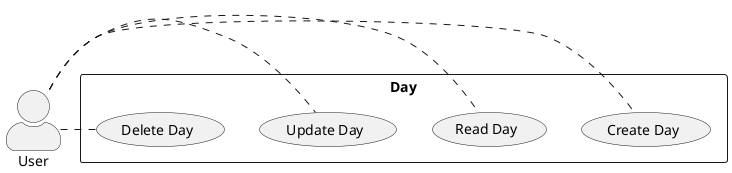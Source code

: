 @startuml
skinparam actorStyle awesome

actor User as U

rectangle "Day" {
	usecase "Create Day" as UC1
	usecase "Read Day" as UC2
	usecase "Update Day" as UC3
	usecase "Delete Day" as UC4
}

U .right. UC1
U .right. UC2
U .right. UC3
U .right. UC4

@enduml
